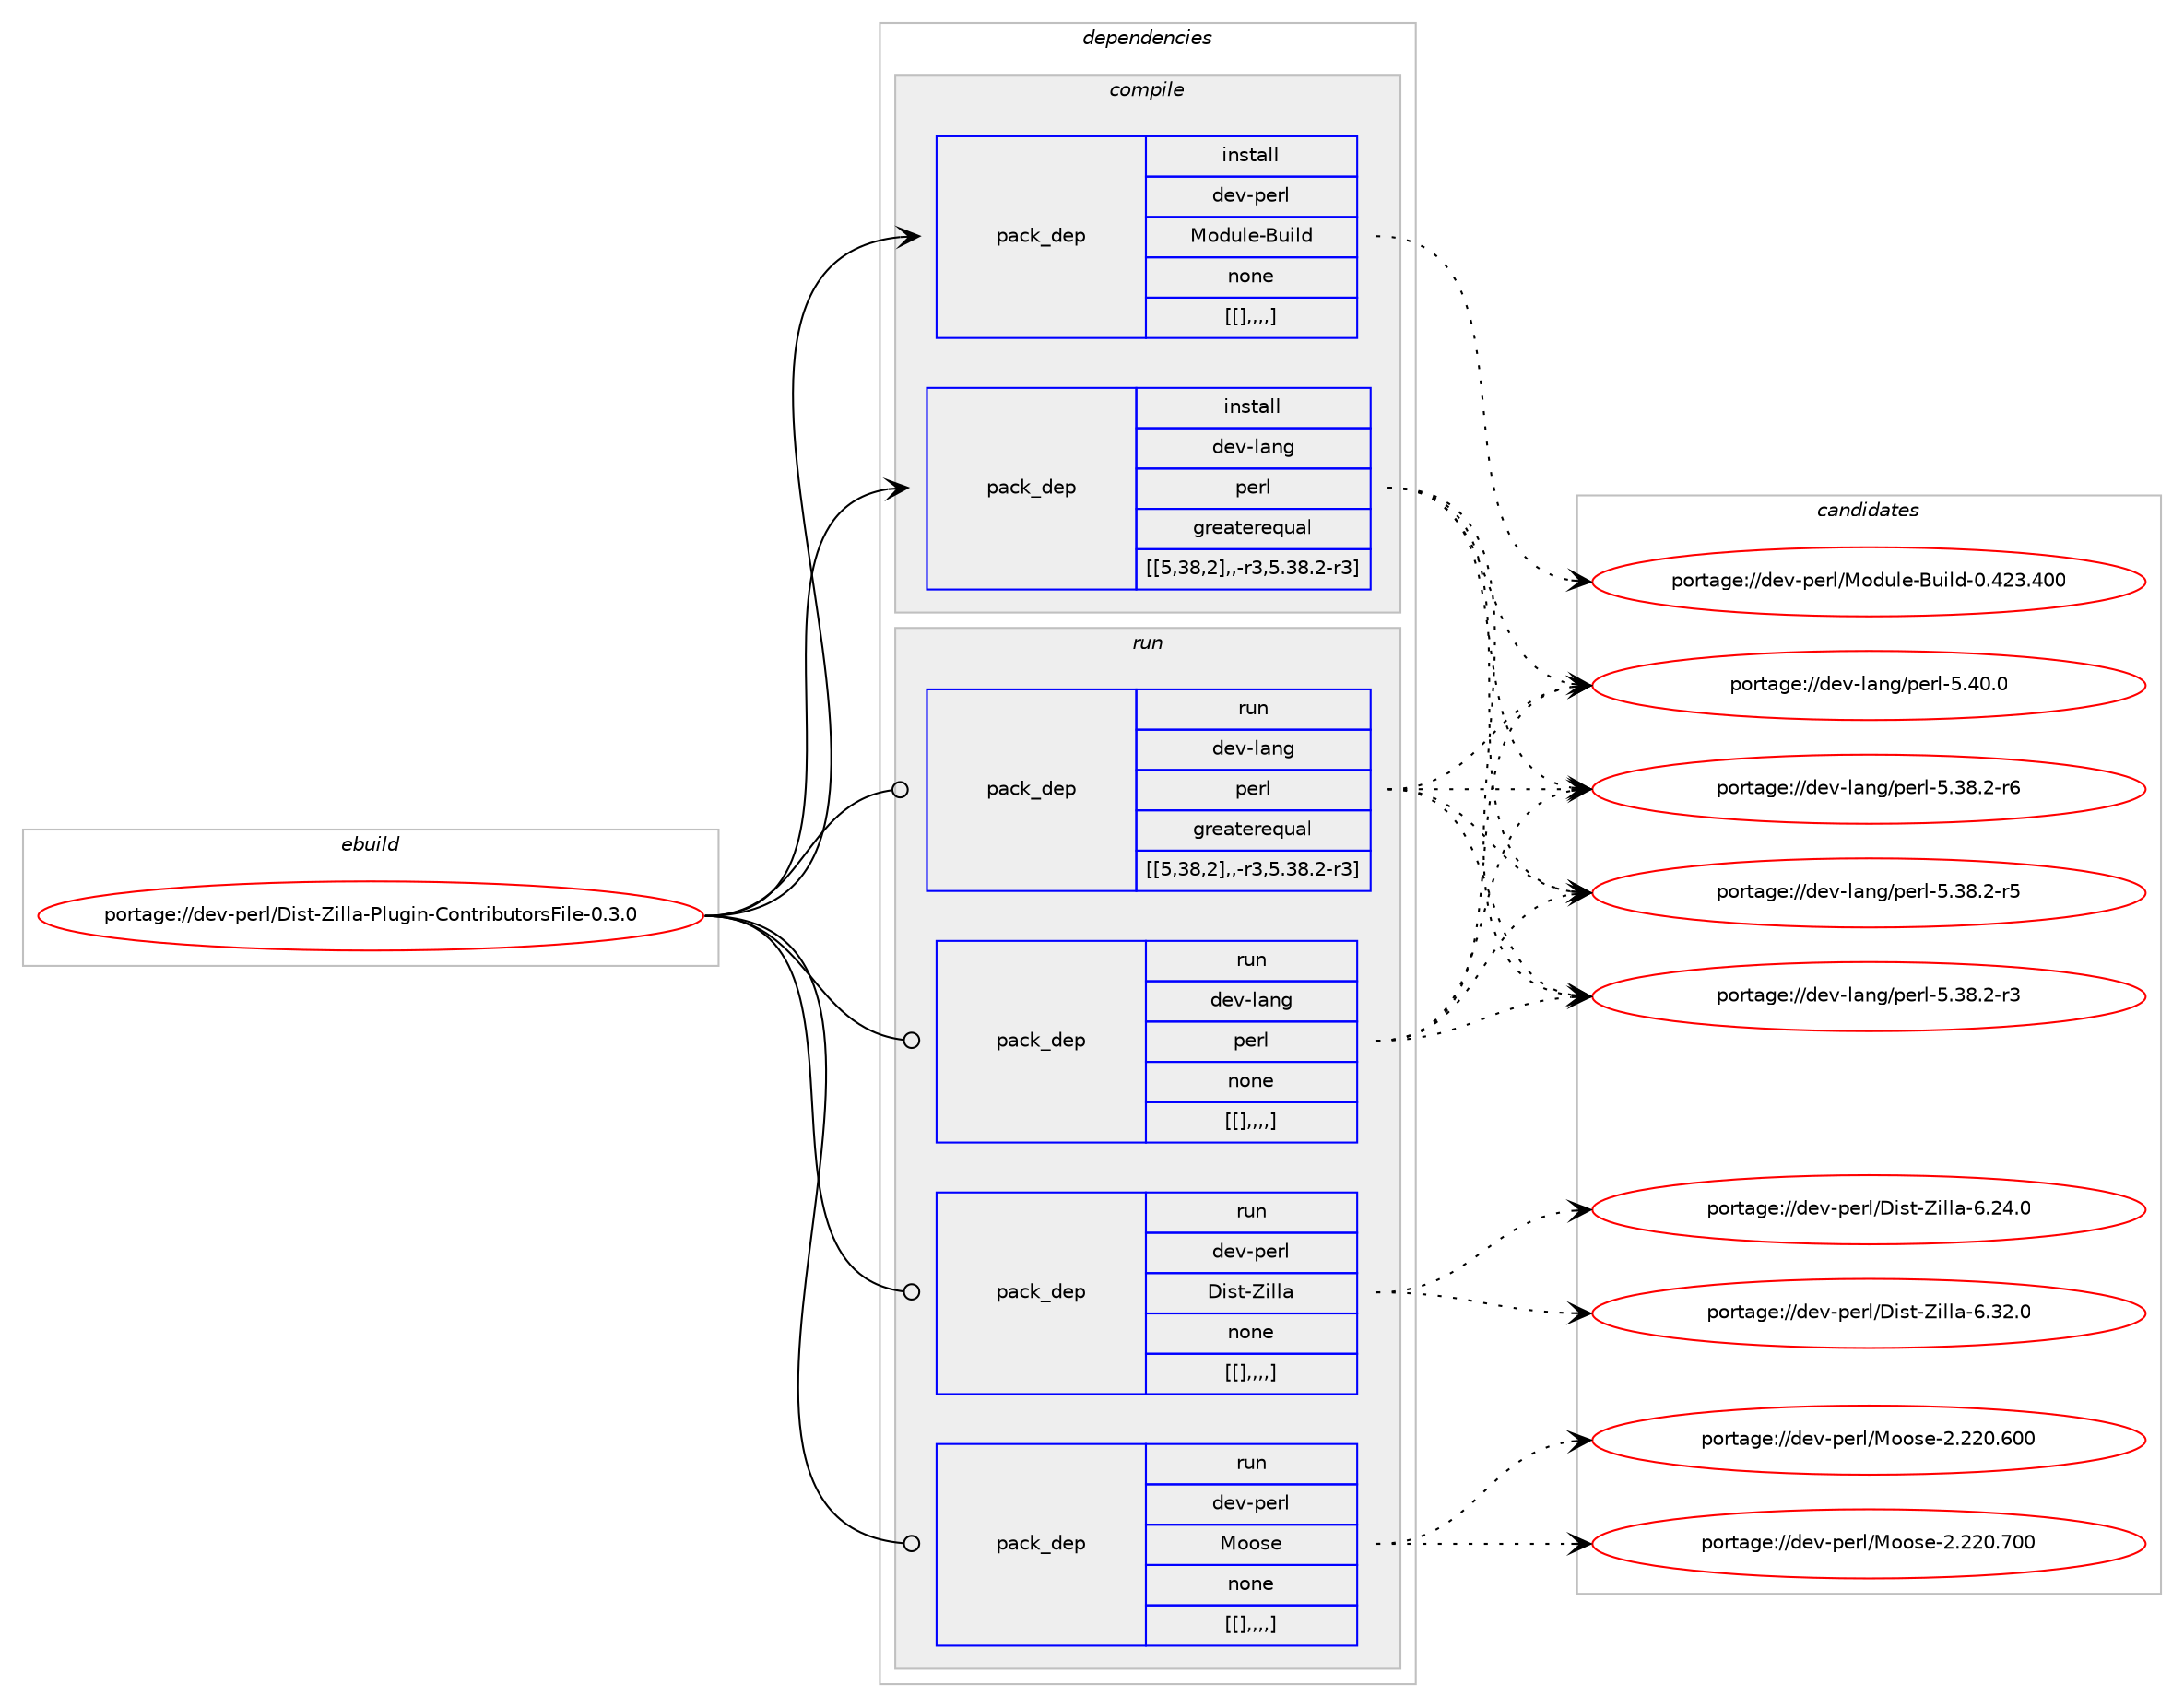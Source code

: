 digraph prolog {

# *************
# Graph options
# *************

newrank=true;
concentrate=true;
compound=true;
graph [rankdir=LR,fontname=Helvetica,fontsize=10,ranksep=1.5];#, ranksep=2.5, nodesep=0.2];
edge  [arrowhead=vee];
node  [fontname=Helvetica,fontsize=10];

# **********
# The ebuild
# **********

subgraph cluster_leftcol {
color=gray;
label=<<i>ebuild</i>>;
id [label="portage://dev-perl/Dist-Zilla-Plugin-ContributorsFile-0.3.0", color=red, width=4, href="../dev-perl/Dist-Zilla-Plugin-ContributorsFile-0.3.0.svg"];
}

# ****************
# The dependencies
# ****************

subgraph cluster_midcol {
color=gray;
label=<<i>dependencies</i>>;
subgraph cluster_compile {
fillcolor="#eeeeee";
style=filled;
label=<<i>compile</i>>;
subgraph pack100490 {
dependency133525 [label=<<TABLE BORDER="0" CELLBORDER="1" CELLSPACING="0" CELLPADDING="4" WIDTH="220"><TR><TD ROWSPAN="6" CELLPADDING="30">pack_dep</TD></TR><TR><TD WIDTH="110">install</TD></TR><TR><TD>dev-lang</TD></TR><TR><TD>perl</TD></TR><TR><TD>greaterequal</TD></TR><TR><TD>[[5,38,2],,-r3,5.38.2-r3]</TD></TR></TABLE>>, shape=none, color=blue];
}
id:e -> dependency133525:w [weight=20,style="solid",arrowhead="vee"];
subgraph pack100493 {
dependency133528 [label=<<TABLE BORDER="0" CELLBORDER="1" CELLSPACING="0" CELLPADDING="4" WIDTH="220"><TR><TD ROWSPAN="6" CELLPADDING="30">pack_dep</TD></TR><TR><TD WIDTH="110">install</TD></TR><TR><TD>dev-perl</TD></TR><TR><TD>Module-Build</TD></TR><TR><TD>none</TD></TR><TR><TD>[[],,,,]</TD></TR></TABLE>>, shape=none, color=blue];
}
id:e -> dependency133528:w [weight=20,style="solid",arrowhead="vee"];
}
subgraph cluster_compileandrun {
fillcolor="#eeeeee";
style=filled;
label=<<i>compile and run</i>>;
}
subgraph cluster_run {
fillcolor="#eeeeee";
style=filled;
label=<<i>run</i>>;
subgraph pack100499 {
dependency133534 [label=<<TABLE BORDER="0" CELLBORDER="1" CELLSPACING="0" CELLPADDING="4" WIDTH="220"><TR><TD ROWSPAN="6" CELLPADDING="30">pack_dep</TD></TR><TR><TD WIDTH="110">run</TD></TR><TR><TD>dev-lang</TD></TR><TR><TD>perl</TD></TR><TR><TD>greaterequal</TD></TR><TR><TD>[[5,38,2],,-r3,5.38.2-r3]</TD></TR></TABLE>>, shape=none, color=blue];
}
id:e -> dependency133534:w [weight=20,style="solid",arrowhead="odot"];
subgraph pack100506 {
dependency133540 [label=<<TABLE BORDER="0" CELLBORDER="1" CELLSPACING="0" CELLPADDING="4" WIDTH="220"><TR><TD ROWSPAN="6" CELLPADDING="30">pack_dep</TD></TR><TR><TD WIDTH="110">run</TD></TR><TR><TD>dev-lang</TD></TR><TR><TD>perl</TD></TR><TR><TD>none</TD></TR><TR><TD>[[],,,,]</TD></TR></TABLE>>, shape=none, color=blue];
}
id:e -> dependency133540:w [weight=20,style="solid",arrowhead="odot"];
subgraph pack100511 {
dependency133543 [label=<<TABLE BORDER="0" CELLBORDER="1" CELLSPACING="0" CELLPADDING="4" WIDTH="220"><TR><TD ROWSPAN="6" CELLPADDING="30">pack_dep</TD></TR><TR><TD WIDTH="110">run</TD></TR><TR><TD>dev-perl</TD></TR><TR><TD>Dist-Zilla</TD></TR><TR><TD>none</TD></TR><TR><TD>[[],,,,]</TD></TR></TABLE>>, shape=none, color=blue];
}
id:e -> dependency133543:w [weight=20,style="solid",arrowhead="odot"];
subgraph pack100513 {
dependency133549 [label=<<TABLE BORDER="0" CELLBORDER="1" CELLSPACING="0" CELLPADDING="4" WIDTH="220"><TR><TD ROWSPAN="6" CELLPADDING="30">pack_dep</TD></TR><TR><TD WIDTH="110">run</TD></TR><TR><TD>dev-perl</TD></TR><TR><TD>Moose</TD></TR><TR><TD>none</TD></TR><TR><TD>[[],,,,]</TD></TR></TABLE>>, shape=none, color=blue];
}
id:e -> dependency133549:w [weight=20,style="solid",arrowhead="odot"];
}
}

# **************
# The candidates
# **************

subgraph cluster_choices {
rank=same;
color=gray;
label=<<i>candidates</i>>;

subgraph choice100446 {
color=black;
nodesep=1;
choice10010111845108971101034711210111410845534652484648 [label="portage://dev-lang/perl-5.40.0", color=red, width=4,href="../dev-lang/perl-5.40.0.svg"];
choice100101118451089711010347112101114108455346515646504511454 [label="portage://dev-lang/perl-5.38.2-r6", color=red, width=4,href="../dev-lang/perl-5.38.2-r6.svg"];
choice100101118451089711010347112101114108455346515646504511453 [label="portage://dev-lang/perl-5.38.2-r5", color=red, width=4,href="../dev-lang/perl-5.38.2-r5.svg"];
choice100101118451089711010347112101114108455346515646504511451 [label="portage://dev-lang/perl-5.38.2-r3", color=red, width=4,href="../dev-lang/perl-5.38.2-r3.svg"];
dependency133525:e -> choice10010111845108971101034711210111410845534652484648:w [style=dotted,weight="100"];
dependency133525:e -> choice100101118451089711010347112101114108455346515646504511454:w [style=dotted,weight="100"];
dependency133525:e -> choice100101118451089711010347112101114108455346515646504511453:w [style=dotted,weight="100"];
dependency133525:e -> choice100101118451089711010347112101114108455346515646504511451:w [style=dotted,weight="100"];
}
subgraph choice100455 {
color=black;
nodesep=1;
choice100101118451121011141084777111100117108101456611710510810045484652505146524848 [label="portage://dev-perl/Module-Build-0.423.400", color=red, width=4,href="../dev-perl/Module-Build-0.423.400.svg"];
dependency133528:e -> choice100101118451121011141084777111100117108101456611710510810045484652505146524848:w [style=dotted,weight="100"];
}
subgraph choice100458 {
color=black;
nodesep=1;
choice10010111845108971101034711210111410845534652484648 [label="portage://dev-lang/perl-5.40.0", color=red, width=4,href="../dev-lang/perl-5.40.0.svg"];
choice100101118451089711010347112101114108455346515646504511454 [label="portage://dev-lang/perl-5.38.2-r6", color=red, width=4,href="../dev-lang/perl-5.38.2-r6.svg"];
choice100101118451089711010347112101114108455346515646504511453 [label="portage://dev-lang/perl-5.38.2-r5", color=red, width=4,href="../dev-lang/perl-5.38.2-r5.svg"];
choice100101118451089711010347112101114108455346515646504511451 [label="portage://dev-lang/perl-5.38.2-r3", color=red, width=4,href="../dev-lang/perl-5.38.2-r3.svg"];
dependency133534:e -> choice10010111845108971101034711210111410845534652484648:w [style=dotted,weight="100"];
dependency133534:e -> choice100101118451089711010347112101114108455346515646504511454:w [style=dotted,weight="100"];
dependency133534:e -> choice100101118451089711010347112101114108455346515646504511453:w [style=dotted,weight="100"];
dependency133534:e -> choice100101118451089711010347112101114108455346515646504511451:w [style=dotted,weight="100"];
}
subgraph choice100463 {
color=black;
nodesep=1;
choice10010111845108971101034711210111410845534652484648 [label="portage://dev-lang/perl-5.40.0", color=red, width=4,href="../dev-lang/perl-5.40.0.svg"];
choice100101118451089711010347112101114108455346515646504511454 [label="portage://dev-lang/perl-5.38.2-r6", color=red, width=4,href="../dev-lang/perl-5.38.2-r6.svg"];
choice100101118451089711010347112101114108455346515646504511453 [label="portage://dev-lang/perl-5.38.2-r5", color=red, width=4,href="../dev-lang/perl-5.38.2-r5.svg"];
choice100101118451089711010347112101114108455346515646504511451 [label="portage://dev-lang/perl-5.38.2-r3", color=red, width=4,href="../dev-lang/perl-5.38.2-r3.svg"];
dependency133540:e -> choice10010111845108971101034711210111410845534652484648:w [style=dotted,weight="100"];
dependency133540:e -> choice100101118451089711010347112101114108455346515646504511454:w [style=dotted,weight="100"];
dependency133540:e -> choice100101118451089711010347112101114108455346515646504511453:w [style=dotted,weight="100"];
dependency133540:e -> choice100101118451089711010347112101114108455346515646504511451:w [style=dotted,weight="100"];
}
subgraph choice100465 {
color=black;
nodesep=1;
choice10010111845112101114108476810511511645901051081089745544651504648 [label="portage://dev-perl/Dist-Zilla-6.32.0", color=red, width=4,href="../dev-perl/Dist-Zilla-6.32.0.svg"];
choice10010111845112101114108476810511511645901051081089745544650524648 [label="portage://dev-perl/Dist-Zilla-6.24.0", color=red, width=4,href="../dev-perl/Dist-Zilla-6.24.0.svg"];
dependency133543:e -> choice10010111845112101114108476810511511645901051081089745544651504648:w [style=dotted,weight="100"];
dependency133543:e -> choice10010111845112101114108476810511511645901051081089745544650524648:w [style=dotted,weight="100"];
}
subgraph choice100467 {
color=black;
nodesep=1;
choice10010111845112101114108477711111111510145504650504846554848 [label="portage://dev-perl/Moose-2.220.700", color=red, width=4,href="../dev-perl/Moose-2.220.700.svg"];
choice10010111845112101114108477711111111510145504650504846544848 [label="portage://dev-perl/Moose-2.220.600", color=red, width=4,href="../dev-perl/Moose-2.220.600.svg"];
dependency133549:e -> choice10010111845112101114108477711111111510145504650504846554848:w [style=dotted,weight="100"];
dependency133549:e -> choice10010111845112101114108477711111111510145504650504846544848:w [style=dotted,weight="100"];
}
}

}

